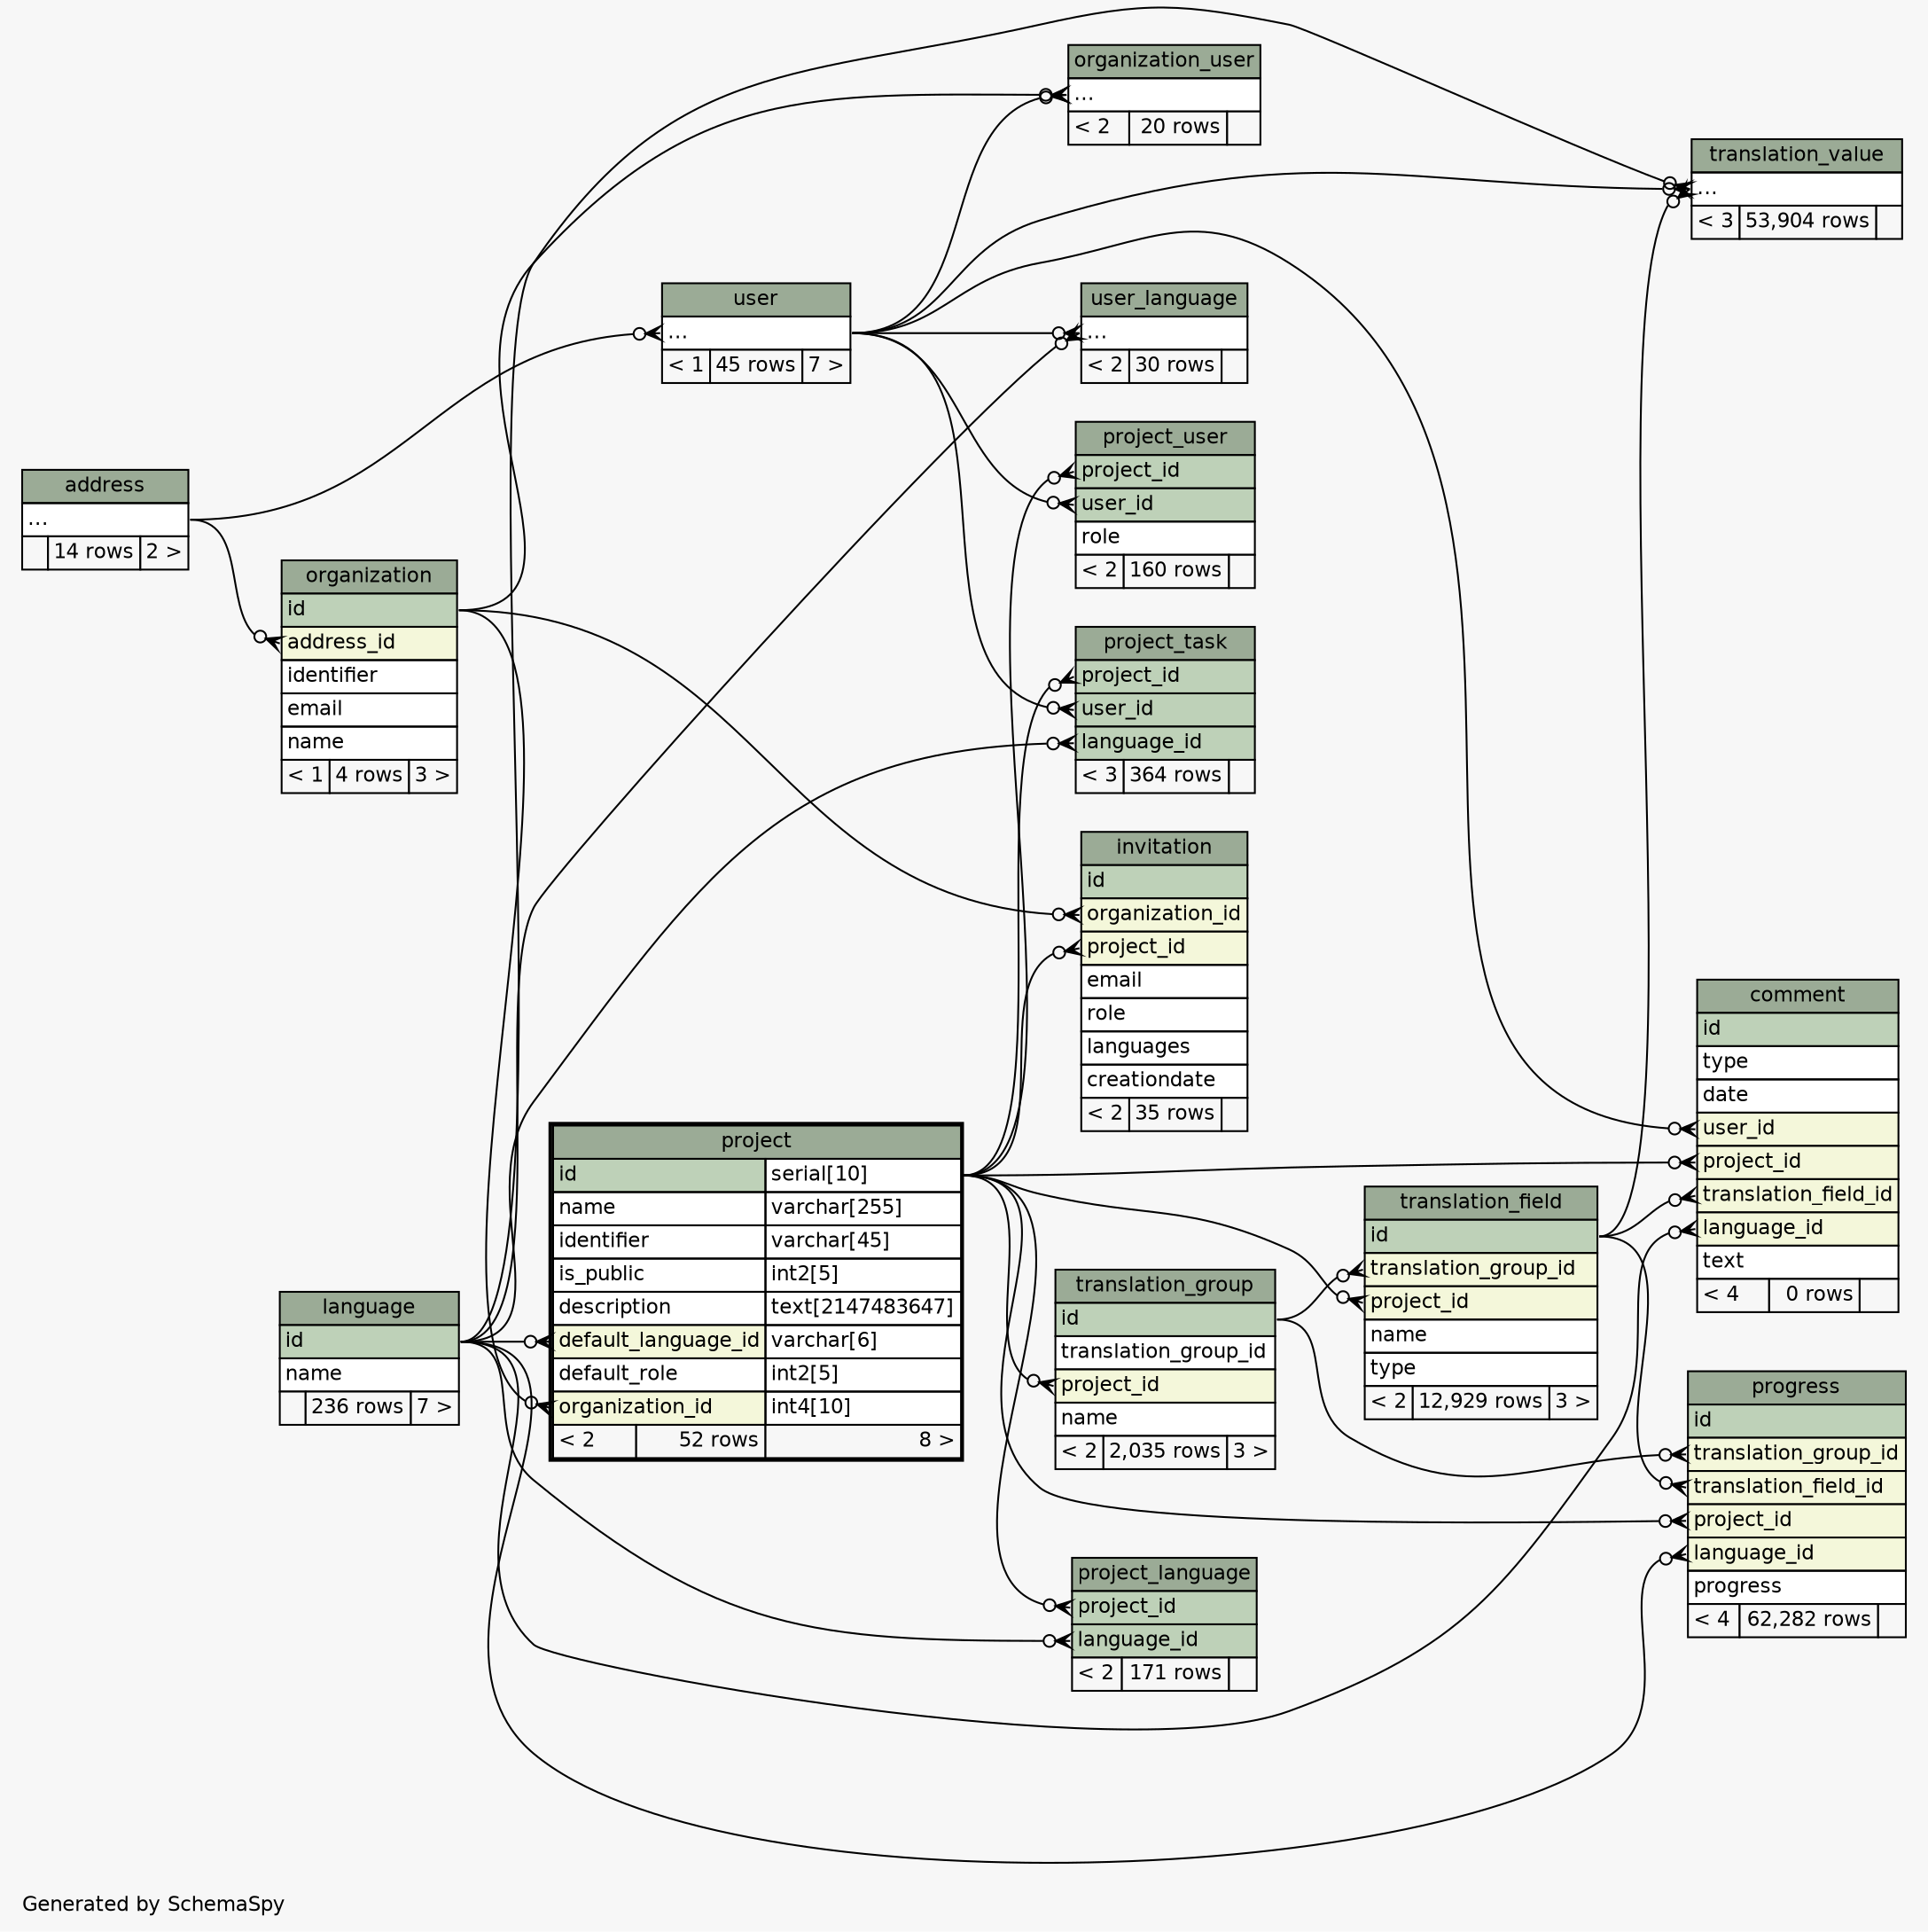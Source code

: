 // dot 2.38.0 on Mac OS X 10.11.3
// SchemaSpy rev 590
digraph "twoDegreesRelationshipsDiagram" {
  graph [
    rankdir="RL"
    bgcolor="#f7f7f7"
    label="\nGenerated by SchemaSpy"
    labeljust="l"
    nodesep="0.18"
    ranksep="0.46"
    fontname="Helvetica"
    fontsize="11"
  ];
  node [
    fontname="Helvetica"
    fontsize="11"
    shape="plaintext"
  ];
  edge [
    arrowsize="0.8"
  ];
  "comment":"language_id":w -> "language":"id":e [arrowhead=none dir=back arrowtail=crowodot];
  "comment":"project_id":w -> "project":"id.type":e [arrowhead=none dir=back arrowtail=crowodot];
  "comment":"translation_field_id":w -> "translation_field":"id":e [arrowhead=none dir=back arrowtail=crowodot];
  "comment":"user_id":w -> "user":"elipses":e [arrowhead=none dir=back arrowtail=crowodot];
  "invitation":"organization_id":w -> "organization":"id":e [arrowhead=none dir=back arrowtail=crowodot];
  "invitation":"project_id":w -> "project":"id.type":e [arrowhead=none dir=back arrowtail=crowodot];
  "organization":"address_id":w -> "address":"elipses":e [arrowhead=none dir=back arrowtail=crowodot];
  "organization_user":"elipses":w -> "organization":"id":e [arrowhead=none dir=back arrowtail=crowodot];
  "organization_user":"elipses":w -> "user":"elipses":e [arrowhead=none dir=back arrowtail=crowodot];
  "progress":"language_id":w -> "language":"id":e [arrowhead=none dir=back arrowtail=crowodot];
  "progress":"project_id":w -> "project":"id.type":e [arrowhead=none dir=back arrowtail=crowodot];
  "progress":"translation_field_id":w -> "translation_field":"id":e [arrowhead=none dir=back arrowtail=crowodot];
  "progress":"translation_group_id":w -> "translation_group":"id":e [arrowhead=none dir=back arrowtail=crowodot];
  "project":"default_language_id":w -> "language":"id":e [arrowhead=none dir=back arrowtail=crowodot];
  "project":"organization_id":w -> "organization":"id":e [arrowhead=none dir=back arrowtail=crowodot];
  "project_language":"language_id":w -> "language":"id":e [arrowhead=none dir=back arrowtail=crowodot];
  "project_language":"project_id":w -> "project":"id.type":e [arrowhead=none dir=back arrowtail=crowodot];
  "project_task":"language_id":w -> "language":"id":e [arrowhead=none dir=back arrowtail=crowodot];
  "project_task":"project_id":w -> "project":"id.type":e [arrowhead=none dir=back arrowtail=crowodot];
  "project_task":"user_id":w -> "user":"elipses":e [arrowhead=none dir=back arrowtail=crowodot];
  "project_user":"project_id":w -> "project":"id.type":e [arrowhead=none dir=back arrowtail=crowodot];
  "project_user":"user_id":w -> "user":"elipses":e [arrowhead=none dir=back arrowtail=crowodot];
  "translation_field":"project_id":w -> "project":"id.type":e [arrowhead=none dir=back arrowtail=crowodot];
  "translation_field":"translation_group_id":w -> "translation_group":"id":e [arrowhead=none dir=back arrowtail=crowodot];
  "translation_group":"project_id":w -> "project":"id.type":e [arrowhead=none dir=back arrowtail=crowodot];
  "translation_value":"elipses":w -> "language":"id":e [arrowhead=none dir=back arrowtail=crowodot];
  "translation_value":"elipses":w -> "translation_field":"id":e [arrowhead=none dir=back arrowtail=crowodot];
  "translation_value":"elipses":w -> "user":"elipses":e [arrowhead=none dir=back arrowtail=crowodot];
  "user":"elipses":w -> "address":"elipses":e [arrowhead=none dir=back arrowtail=crowodot];
  "user_language":"elipses":w -> "language":"id":e [arrowhead=none dir=back arrowtail=crowodot];
  "user_language":"elipses":w -> "user":"elipses":e [arrowhead=none dir=back arrowtail=crowodot];
  "address" [
    label=<
    <TABLE BORDER="0" CELLBORDER="1" CELLSPACING="0" BGCOLOR="#ffffff">
      <TR><TD COLSPAN="3" BGCOLOR="#9bab96" ALIGN="CENTER">address</TD></TR>
      <TR><TD PORT="elipses" COLSPAN="3" ALIGN="LEFT">...</TD></TR>
      <TR><TD ALIGN="LEFT" BGCOLOR="#f7f7f7">  </TD><TD ALIGN="RIGHT" BGCOLOR="#f7f7f7">14 rows</TD><TD ALIGN="RIGHT" BGCOLOR="#f7f7f7">2 &gt;</TD></TR>
    </TABLE>>
    URL="address.html"
    tooltip="address"
  ];
  "comment" [
    label=<
    <TABLE BORDER="0" CELLBORDER="1" CELLSPACING="0" BGCOLOR="#ffffff">
      <TR><TD COLSPAN="3" BGCOLOR="#9bab96" ALIGN="CENTER">comment</TD></TR>
      <TR><TD PORT="id" COLSPAN="3" BGCOLOR="#bed1b8" ALIGN="LEFT">id</TD></TR>
      <TR><TD PORT="type" COLSPAN="3" ALIGN="LEFT">type</TD></TR>
      <TR><TD PORT="date" COLSPAN="3" ALIGN="LEFT">date</TD></TR>
      <TR><TD PORT="user_id" COLSPAN="3" BGCOLOR="#f4f7da" ALIGN="LEFT">user_id</TD></TR>
      <TR><TD PORT="project_id" COLSPAN="3" BGCOLOR="#f4f7da" ALIGN="LEFT">project_id</TD></TR>
      <TR><TD PORT="translation_field_id" COLSPAN="3" BGCOLOR="#f4f7da" ALIGN="LEFT">translation_field_id</TD></TR>
      <TR><TD PORT="language_id" COLSPAN="3" BGCOLOR="#f4f7da" ALIGN="LEFT">language_id</TD></TR>
      <TR><TD PORT="text" COLSPAN="3" ALIGN="LEFT">text</TD></TR>
      <TR><TD ALIGN="LEFT" BGCOLOR="#f7f7f7">&lt; 4</TD><TD ALIGN="RIGHT" BGCOLOR="#f7f7f7">0 rows</TD><TD ALIGN="RIGHT" BGCOLOR="#f7f7f7">  </TD></TR>
    </TABLE>>
    URL="comment.html"
    tooltip="comment"
  ];
  "invitation" [
    label=<
    <TABLE BORDER="0" CELLBORDER="1" CELLSPACING="0" BGCOLOR="#ffffff">
      <TR><TD COLSPAN="3" BGCOLOR="#9bab96" ALIGN="CENTER">invitation</TD></TR>
      <TR><TD PORT="id" COLSPAN="3" BGCOLOR="#bed1b8" ALIGN="LEFT">id</TD></TR>
      <TR><TD PORT="organization_id" COLSPAN="3" BGCOLOR="#f4f7da" ALIGN="LEFT">organization_id</TD></TR>
      <TR><TD PORT="project_id" COLSPAN="3" BGCOLOR="#f4f7da" ALIGN="LEFT">project_id</TD></TR>
      <TR><TD PORT="email" COLSPAN="3" ALIGN="LEFT">email</TD></TR>
      <TR><TD PORT="role" COLSPAN="3" ALIGN="LEFT">role</TD></TR>
      <TR><TD PORT="languages" COLSPAN="3" ALIGN="LEFT">languages</TD></TR>
      <TR><TD PORT="creationdate" COLSPAN="3" ALIGN="LEFT">creationdate</TD></TR>
      <TR><TD ALIGN="LEFT" BGCOLOR="#f7f7f7">&lt; 2</TD><TD ALIGN="RIGHT" BGCOLOR="#f7f7f7">35 rows</TD><TD ALIGN="RIGHT" BGCOLOR="#f7f7f7">  </TD></TR>
    </TABLE>>
    URL="invitation.html"
    tooltip="invitation"
  ];
  "language" [
    label=<
    <TABLE BORDER="0" CELLBORDER="1" CELLSPACING="0" BGCOLOR="#ffffff">
      <TR><TD COLSPAN="3" BGCOLOR="#9bab96" ALIGN="CENTER">language</TD></TR>
      <TR><TD PORT="id" COLSPAN="3" BGCOLOR="#bed1b8" ALIGN="LEFT">id</TD></TR>
      <TR><TD PORT="name" COLSPAN="3" ALIGN="LEFT">name</TD></TR>
      <TR><TD ALIGN="LEFT" BGCOLOR="#f7f7f7">  </TD><TD ALIGN="RIGHT" BGCOLOR="#f7f7f7">236 rows</TD><TD ALIGN="RIGHT" BGCOLOR="#f7f7f7">7 &gt;</TD></TR>
    </TABLE>>
    URL="language.html"
    tooltip="language"
  ];
  "organization" [
    label=<
    <TABLE BORDER="0" CELLBORDER="1" CELLSPACING="0" BGCOLOR="#ffffff">
      <TR><TD COLSPAN="3" BGCOLOR="#9bab96" ALIGN="CENTER">organization</TD></TR>
      <TR><TD PORT="id" COLSPAN="3" BGCOLOR="#bed1b8" ALIGN="LEFT">id</TD></TR>
      <TR><TD PORT="address_id" COLSPAN="3" BGCOLOR="#f4f7da" ALIGN="LEFT">address_id</TD></TR>
      <TR><TD PORT="identifier" COLSPAN="3" ALIGN="LEFT">identifier</TD></TR>
      <TR><TD PORT="email" COLSPAN="3" ALIGN="LEFT">email</TD></TR>
      <TR><TD PORT="name" COLSPAN="3" ALIGN="LEFT">name</TD></TR>
      <TR><TD ALIGN="LEFT" BGCOLOR="#f7f7f7">&lt; 1</TD><TD ALIGN="RIGHT" BGCOLOR="#f7f7f7">4 rows</TD><TD ALIGN="RIGHT" BGCOLOR="#f7f7f7">3 &gt;</TD></TR>
    </TABLE>>
    URL="organization.html"
    tooltip="organization"
  ];
  "organization_user" [
    label=<
    <TABLE BORDER="0" CELLBORDER="1" CELLSPACING="0" BGCOLOR="#ffffff">
      <TR><TD COLSPAN="3" BGCOLOR="#9bab96" ALIGN="CENTER">organization_user</TD></TR>
      <TR><TD PORT="elipses" COLSPAN="3" ALIGN="LEFT">...</TD></TR>
      <TR><TD ALIGN="LEFT" BGCOLOR="#f7f7f7">&lt; 2</TD><TD ALIGN="RIGHT" BGCOLOR="#f7f7f7">20 rows</TD><TD ALIGN="RIGHT" BGCOLOR="#f7f7f7">  </TD></TR>
    </TABLE>>
    URL="organization_user.html"
    tooltip="organization_user"
  ];
  "progress" [
    label=<
    <TABLE BORDER="0" CELLBORDER="1" CELLSPACING="0" BGCOLOR="#ffffff">
      <TR><TD COLSPAN="3" BGCOLOR="#9bab96" ALIGN="CENTER">progress</TD></TR>
      <TR><TD PORT="id" COLSPAN="3" BGCOLOR="#bed1b8" ALIGN="LEFT">id</TD></TR>
      <TR><TD PORT="translation_group_id" COLSPAN="3" BGCOLOR="#f4f7da" ALIGN="LEFT">translation_group_id</TD></TR>
      <TR><TD PORT="translation_field_id" COLSPAN="3" BGCOLOR="#f4f7da" ALIGN="LEFT">translation_field_id</TD></TR>
      <TR><TD PORT="project_id" COLSPAN="3" BGCOLOR="#f4f7da" ALIGN="LEFT">project_id</TD></TR>
      <TR><TD PORT="language_id" COLSPAN="3" BGCOLOR="#f4f7da" ALIGN="LEFT">language_id</TD></TR>
      <TR><TD PORT="progress" COLSPAN="3" ALIGN="LEFT">progress</TD></TR>
      <TR><TD ALIGN="LEFT" BGCOLOR="#f7f7f7">&lt; 4</TD><TD ALIGN="RIGHT" BGCOLOR="#f7f7f7">62,282 rows</TD><TD ALIGN="RIGHT" BGCOLOR="#f7f7f7">  </TD></TR>
    </TABLE>>
    URL="progress.html"
    tooltip="progress"
  ];
  "project" [
    label=<
    <TABLE BORDER="2" CELLBORDER="1" CELLSPACING="0" BGCOLOR="#ffffff">
      <TR><TD COLSPAN="3" BGCOLOR="#9bab96" ALIGN="CENTER">project</TD></TR>
      <TR><TD PORT="id" COLSPAN="2" BGCOLOR="#bed1b8" ALIGN="LEFT">id</TD><TD PORT="id.type" ALIGN="LEFT">serial[10]</TD></TR>
      <TR><TD PORT="name" COLSPAN="2" ALIGN="LEFT">name</TD><TD PORT="name.type" ALIGN="LEFT">varchar[255]</TD></TR>
      <TR><TD PORT="identifier" COLSPAN="2" ALIGN="LEFT">identifier</TD><TD PORT="identifier.type" ALIGN="LEFT">varchar[45]</TD></TR>
      <TR><TD PORT="is_public" COLSPAN="2" ALIGN="LEFT">is_public</TD><TD PORT="is_public.type" ALIGN="LEFT">int2[5]</TD></TR>
      <TR><TD PORT="description" COLSPAN="2" ALIGN="LEFT">description</TD><TD PORT="description.type" ALIGN="LEFT">text[2147483647]</TD></TR>
      <TR><TD PORT="default_language_id" COLSPAN="2" BGCOLOR="#f4f7da" ALIGN="LEFT">default_language_id</TD><TD PORT="default_language_id.type" ALIGN="LEFT">varchar[6]</TD></TR>
      <TR><TD PORT="default_role" COLSPAN="2" ALIGN="LEFT">default_role</TD><TD PORT="default_role.type" ALIGN="LEFT">int2[5]</TD></TR>
      <TR><TD PORT="organization_id" COLSPAN="2" BGCOLOR="#f4f7da" ALIGN="LEFT">organization_id</TD><TD PORT="organization_id.type" ALIGN="LEFT">int4[10]</TD></TR>
      <TR><TD ALIGN="LEFT" BGCOLOR="#f7f7f7">&lt; 2</TD><TD ALIGN="RIGHT" BGCOLOR="#f7f7f7">52 rows</TD><TD ALIGN="RIGHT" BGCOLOR="#f7f7f7">8 &gt;</TD></TR>
    </TABLE>>
    URL="project.html"
    tooltip="project"
  ];
  "project_language" [
    label=<
    <TABLE BORDER="0" CELLBORDER="1" CELLSPACING="0" BGCOLOR="#ffffff">
      <TR><TD COLSPAN="3" BGCOLOR="#9bab96" ALIGN="CENTER">project_language</TD></TR>
      <TR><TD PORT="project_id" COLSPAN="3" BGCOLOR="#bed1b8" ALIGN="LEFT">project_id</TD></TR>
      <TR><TD PORT="language_id" COLSPAN="3" BGCOLOR="#bed1b8" ALIGN="LEFT">language_id</TD></TR>
      <TR><TD ALIGN="LEFT" BGCOLOR="#f7f7f7">&lt; 2</TD><TD ALIGN="RIGHT" BGCOLOR="#f7f7f7">171 rows</TD><TD ALIGN="RIGHT" BGCOLOR="#f7f7f7">  </TD></TR>
    </TABLE>>
    URL="project_language.html"
    tooltip="project_language"
  ];
  "project_task" [
    label=<
    <TABLE BORDER="0" CELLBORDER="1" CELLSPACING="0" BGCOLOR="#ffffff">
      <TR><TD COLSPAN="3" BGCOLOR="#9bab96" ALIGN="CENTER">project_task</TD></TR>
      <TR><TD PORT="project_id" COLSPAN="3" BGCOLOR="#bed1b8" ALIGN="LEFT">project_id</TD></TR>
      <TR><TD PORT="user_id" COLSPAN="3" BGCOLOR="#bed1b8" ALIGN="LEFT">user_id</TD></TR>
      <TR><TD PORT="language_id" COLSPAN="3" BGCOLOR="#bed1b8" ALIGN="LEFT">language_id</TD></TR>
      <TR><TD ALIGN="LEFT" BGCOLOR="#f7f7f7">&lt; 3</TD><TD ALIGN="RIGHT" BGCOLOR="#f7f7f7">364 rows</TD><TD ALIGN="RIGHT" BGCOLOR="#f7f7f7">  </TD></TR>
    </TABLE>>
    URL="project_task.html"
    tooltip="project_task"
  ];
  "project_user" [
    label=<
    <TABLE BORDER="0" CELLBORDER="1" CELLSPACING="0" BGCOLOR="#ffffff">
      <TR><TD COLSPAN="3" BGCOLOR="#9bab96" ALIGN="CENTER">project_user</TD></TR>
      <TR><TD PORT="project_id" COLSPAN="3" BGCOLOR="#bed1b8" ALIGN="LEFT">project_id</TD></TR>
      <TR><TD PORT="user_id" COLSPAN="3" BGCOLOR="#bed1b8" ALIGN="LEFT">user_id</TD></TR>
      <TR><TD PORT="role" COLSPAN="3" ALIGN="LEFT">role</TD></TR>
      <TR><TD ALIGN="LEFT" BGCOLOR="#f7f7f7">&lt; 2</TD><TD ALIGN="RIGHT" BGCOLOR="#f7f7f7">160 rows</TD><TD ALIGN="RIGHT" BGCOLOR="#f7f7f7">  </TD></TR>
    </TABLE>>
    URL="project_user.html"
    tooltip="project_user"
  ];
  "translation_field" [
    label=<
    <TABLE BORDER="0" CELLBORDER="1" CELLSPACING="0" BGCOLOR="#ffffff">
      <TR><TD COLSPAN="3" BGCOLOR="#9bab96" ALIGN="CENTER">translation_field</TD></TR>
      <TR><TD PORT="id" COLSPAN="3" BGCOLOR="#bed1b8" ALIGN="LEFT">id</TD></TR>
      <TR><TD PORT="translation_group_id" COLSPAN="3" BGCOLOR="#f4f7da" ALIGN="LEFT">translation_group_id</TD></TR>
      <TR><TD PORT="project_id" COLSPAN="3" BGCOLOR="#f4f7da" ALIGN="LEFT">project_id</TD></TR>
      <TR><TD PORT="name" COLSPAN="3" ALIGN="LEFT">name</TD></TR>
      <TR><TD PORT="type" COLSPAN="3" ALIGN="LEFT">type</TD></TR>
      <TR><TD ALIGN="LEFT" BGCOLOR="#f7f7f7">&lt; 2</TD><TD ALIGN="RIGHT" BGCOLOR="#f7f7f7">12,929 rows</TD><TD ALIGN="RIGHT" BGCOLOR="#f7f7f7">3 &gt;</TD></TR>
    </TABLE>>
    URL="translation_field.html"
    tooltip="translation_field"
  ];
  "translation_group" [
    label=<
    <TABLE BORDER="0" CELLBORDER="1" CELLSPACING="0" BGCOLOR="#ffffff">
      <TR><TD COLSPAN="3" BGCOLOR="#9bab96" ALIGN="CENTER">translation_group</TD></TR>
      <TR><TD PORT="id" COLSPAN="3" BGCOLOR="#bed1b8" ALIGN="LEFT">id</TD></TR>
      <TR><TD PORT="translation_group_id" COLSPAN="3" ALIGN="LEFT">translation_group_id</TD></TR>
      <TR><TD PORT="project_id" COLSPAN="3" BGCOLOR="#f4f7da" ALIGN="LEFT">project_id</TD></TR>
      <TR><TD PORT="name" COLSPAN="3" ALIGN="LEFT">name</TD></TR>
      <TR><TD ALIGN="LEFT" BGCOLOR="#f7f7f7">&lt; 2</TD><TD ALIGN="RIGHT" BGCOLOR="#f7f7f7">2,035 rows</TD><TD ALIGN="RIGHT" BGCOLOR="#f7f7f7">3 &gt;</TD></TR>
    </TABLE>>
    URL="translation_group.html"
    tooltip="translation_group"
  ];
  "translation_value" [
    label=<
    <TABLE BORDER="0" CELLBORDER="1" CELLSPACING="0" BGCOLOR="#ffffff">
      <TR><TD COLSPAN="3" BGCOLOR="#9bab96" ALIGN="CENTER">translation_value</TD></TR>
      <TR><TD PORT="elipses" COLSPAN="3" ALIGN="LEFT">...</TD></TR>
      <TR><TD ALIGN="LEFT" BGCOLOR="#f7f7f7">&lt; 3</TD><TD ALIGN="RIGHT" BGCOLOR="#f7f7f7">53,904 rows</TD><TD ALIGN="RIGHT" BGCOLOR="#f7f7f7">  </TD></TR>
    </TABLE>>
    URL="translation_value.html"
    tooltip="translation_value"
  ];
  "user" [
    label=<
    <TABLE BORDER="0" CELLBORDER="1" CELLSPACING="0" BGCOLOR="#ffffff">
      <TR><TD COLSPAN="3" BGCOLOR="#9bab96" ALIGN="CENTER">user</TD></TR>
      <TR><TD PORT="elipses" COLSPAN="3" ALIGN="LEFT">...</TD></TR>
      <TR><TD ALIGN="LEFT" BGCOLOR="#f7f7f7">&lt; 1</TD><TD ALIGN="RIGHT" BGCOLOR="#f7f7f7">45 rows</TD><TD ALIGN="RIGHT" BGCOLOR="#f7f7f7">7 &gt;</TD></TR>
    </TABLE>>
    URL="user.html"
    tooltip="user"
  ];
  "user_language" [
    label=<
    <TABLE BORDER="0" CELLBORDER="1" CELLSPACING="0" BGCOLOR="#ffffff">
      <TR><TD COLSPAN="3" BGCOLOR="#9bab96" ALIGN="CENTER">user_language</TD></TR>
      <TR><TD PORT="elipses" COLSPAN="3" ALIGN="LEFT">...</TD></TR>
      <TR><TD ALIGN="LEFT" BGCOLOR="#f7f7f7">&lt; 2</TD><TD ALIGN="RIGHT" BGCOLOR="#f7f7f7">30 rows</TD><TD ALIGN="RIGHT" BGCOLOR="#f7f7f7">  </TD></TR>
    </TABLE>>
    URL="user_language.html"
    tooltip="user_language"
  ];
}
